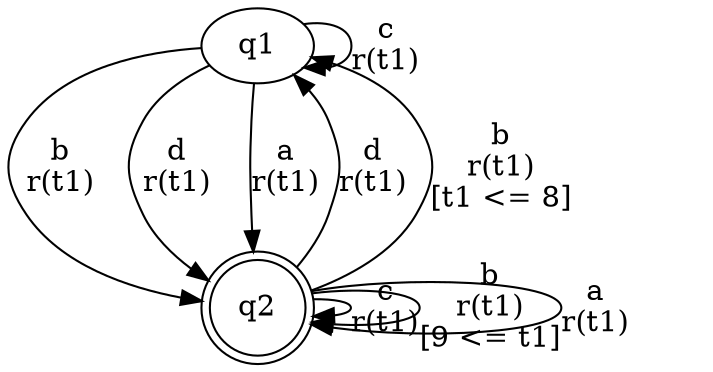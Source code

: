 digraph L {
	qq1[label=q1]
	qq2[label=q2 shape=doublecircle]
	qq1 -> qq2[label="b\nr(t1)\n"]
	qq2 -> qq2[label="c\nr(t1)\n"]
	qq2 -> qq2[label="b\nr(t1)\n[9 <= t1]"]
	qq2 -> qq2[label="a\nr(t1)\n"]
	qq2 -> qq1[label="d\nr(t1)\n"]
	qq2 -> qq1[label="b\nr(t1)\n[t1 <= 8]"]
	qq1 -> qq1[label="c\nr(t1)\n"]
	qq1 -> qq2[label="d\nr(t1)\n"]
	qq1 -> qq2[label="a\nr(t1)\n"]
}
